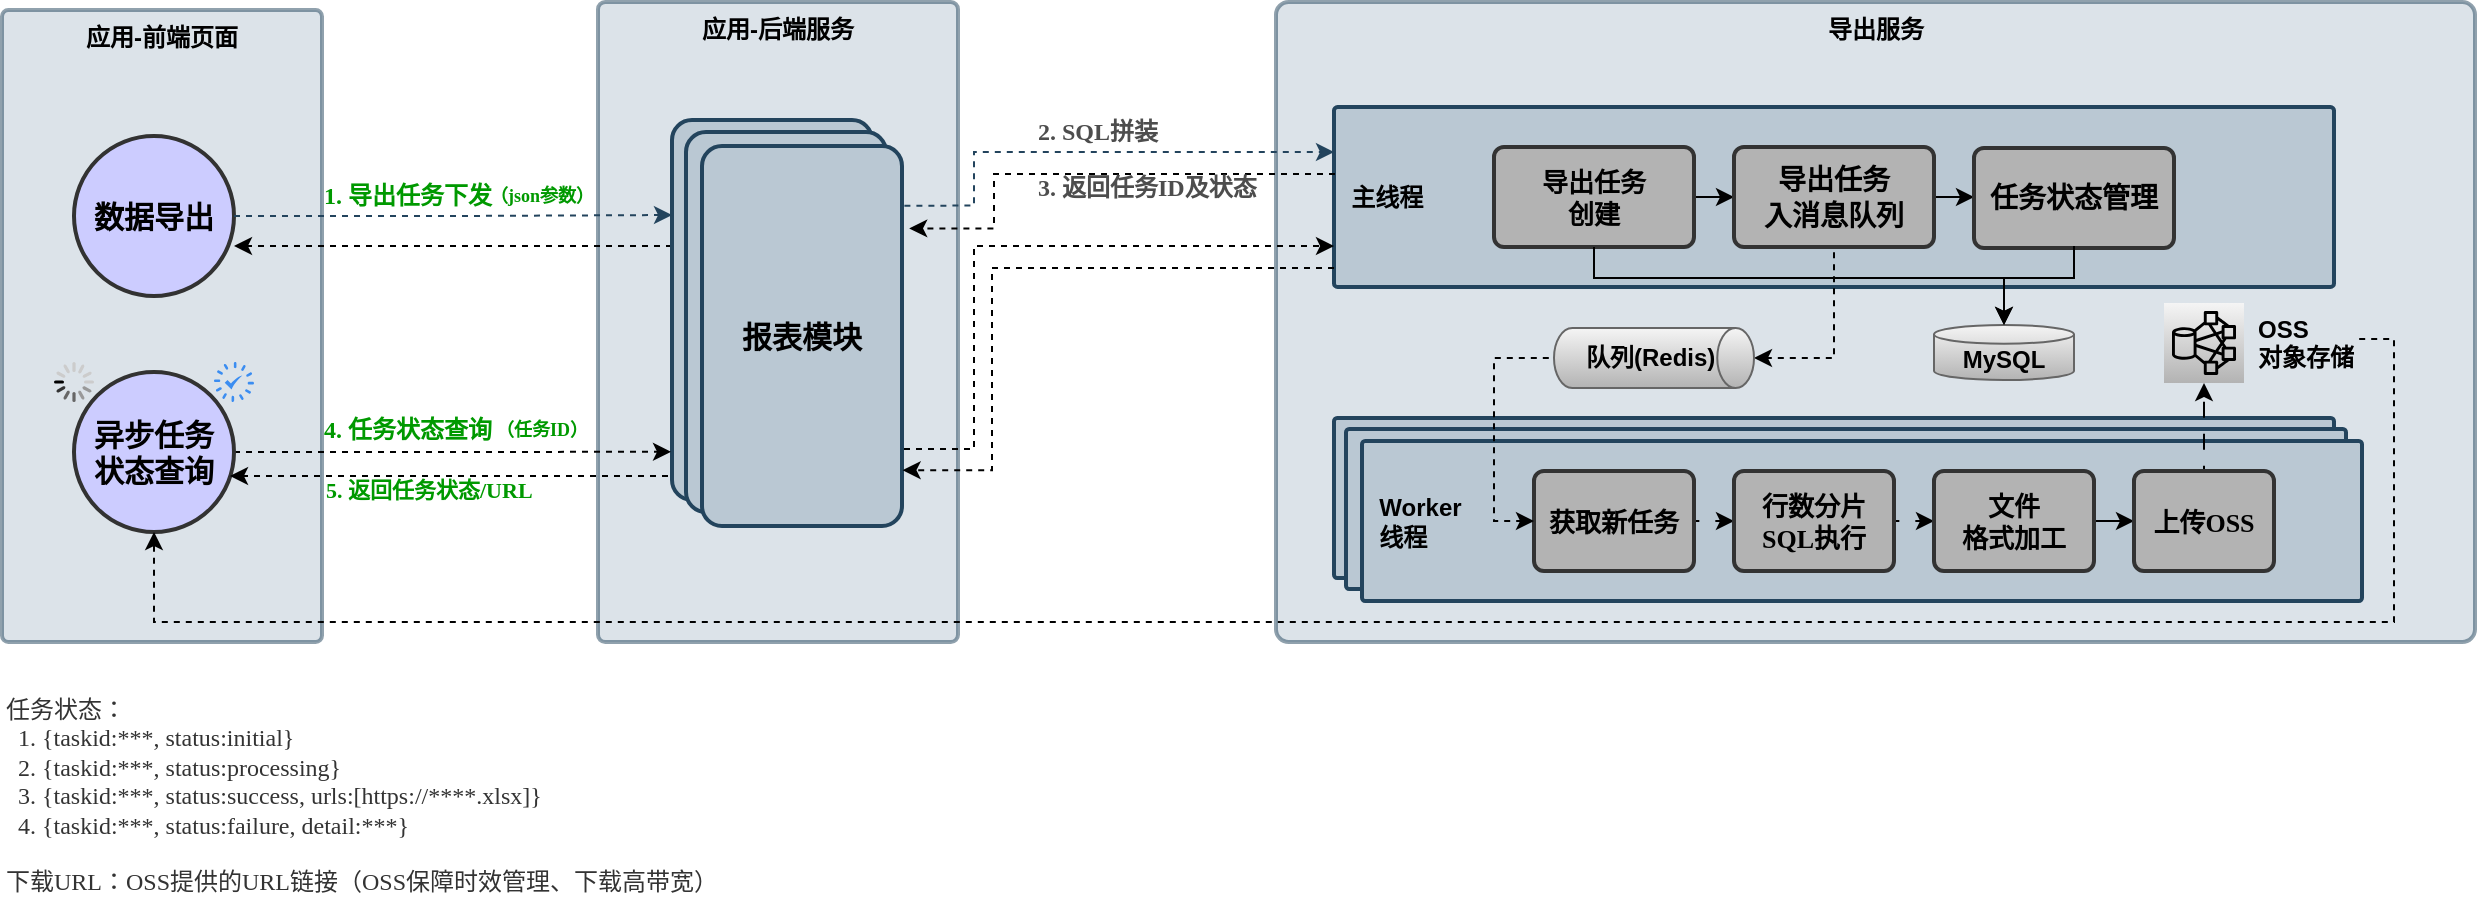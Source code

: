<mxfile version="24.0.7" type="github">
  <diagram name="第 1 页" id="qsiuYKhyRjd-s1uedurH">
    <mxGraphModel dx="1949" dy="901" grid="1" gridSize="10" guides="1" tooltips="1" connect="1" arrows="1" fold="1" page="1" pageScale="1" pageWidth="827" pageHeight="1169" math="0" shadow="0">
      <root>
        <mxCell id="0" />
        <mxCell id="1" parent="0" />
        <mxCell id="lXookmY2O8MRigkkrXoY-1" value="导出服务" style="rounded=1;whiteSpace=wrap;html=1;strokeColor=#23445d;strokeWidth=2;fillColor=#bac8d3;arcSize=2;movable=1;resizable=1;rotatable=1;deletable=1;editable=1;connectable=1;opacity=50;verticalAlign=top;fontStyle=1" vertex="1" parent="1">
          <mxGeometry x="677" y="240" width="599.5" height="320" as="geometry" />
        </mxCell>
        <mxCell id="lXookmY2O8MRigkkrXoY-2" value="&amp;nbsp; 主线程" style="rounded=1;whiteSpace=wrap;html=1;strokeColor=#23445d;strokeWidth=2;fillColor=#bac8d3;arcSize=2;movable=1;resizable=1;rotatable=1;deletable=1;editable=1;connectable=1;align=left;fontStyle=1" vertex="1" parent="1">
          <mxGeometry x="706" y="292.5" width="500" height="90" as="geometry" />
        </mxCell>
        <mxCell id="lXookmY2O8MRigkkrXoY-3" value="应用-前端页面" style="rounded=1;whiteSpace=wrap;html=1;strokeColor=#23445d;strokeWidth=2;fillColor=#bac8d3;arcSize=2;movable=1;resizable=1;rotatable=1;deletable=1;editable=1;connectable=1;opacity=50;verticalAlign=top;fontStyle=1" vertex="1" parent="1">
          <mxGeometry x="40" y="244" width="160" height="316" as="geometry" />
        </mxCell>
        <mxCell id="lXookmY2O8MRigkkrXoY-4" value="&lt;b&gt;数据导出&lt;/b&gt;" style="ellipse;whiteSpace=wrap;html=1;aspect=fixed;rounded=1;strokeColor=#323232;strokeWidth=2;fillColor=#ccccff;fontSize=15;" vertex="1" parent="1">
          <mxGeometry x="76" y="307" width="80" height="80" as="geometry" />
        </mxCell>
        <mxCell id="lXookmY2O8MRigkkrXoY-5" value="应用-后端服务" style="rounded=1;whiteSpace=wrap;html=1;strokeColor=#23445d;strokeWidth=2;fillColor=#bac8d3;arcSize=2;movable=1;resizable=1;rotatable=1;deletable=1;editable=1;connectable=1;opacity=50;verticalAlign=top;fontStyle=1" vertex="1" parent="1">
          <mxGeometry x="338" y="240" width="180" height="320" as="geometry" />
        </mxCell>
        <mxCell id="lXookmY2O8MRigkkrXoY-6" style="edgeStyle=orthogonalEdgeStyle;rounded=0;orthogonalLoop=1;jettySize=auto;html=1;exitX=1.002;exitY=0.136;exitDx=0;exitDy=0;strokeWidth=1;dashed=1;fillColor=#bac8d3;strokeColor=#23445d;exitPerimeter=0;entryX=0;entryY=0.25;entryDx=0;entryDy=0;" edge="1" parent="1" target="lXookmY2O8MRigkkrXoY-2">
          <mxGeometry relative="1" as="geometry">
            <mxPoint x="491.2" y="341.84" as="sourcePoint" />
            <mxPoint x="706" y="341.5" as="targetPoint" />
            <Array as="points">
              <mxPoint x="526" y="342" />
              <mxPoint x="526" y="315" />
            </Array>
          </mxGeometry>
        </mxCell>
        <mxCell id="lXookmY2O8MRigkkrXoY-7" style="edgeStyle=orthogonalEdgeStyle;rounded=0;orthogonalLoop=1;jettySize=auto;html=1;exitX=-0.01;exitY=0.4;exitDx=0;exitDy=0;exitPerimeter=0;dashed=1;" edge="1" parent="1">
          <mxGeometry relative="1" as="geometry">
            <mxPoint x="375" y="362.0" as="sourcePoint" />
            <mxPoint x="156" y="362" as="targetPoint" />
          </mxGeometry>
        </mxCell>
        <mxCell id="lXookmY2O8MRigkkrXoY-8" value="" style="rounded=1;whiteSpace=wrap;html=1;strokeColor=#23445d;strokeWidth=2;fillColor=#bac8d3;movable=1;resizable=1;rotatable=1;deletable=1;editable=1;connectable=1;arcSize=10;fontSize=15;" vertex="1" parent="1">
          <mxGeometry x="375" y="299" width="100" height="190" as="geometry" />
        </mxCell>
        <mxCell id="lXookmY2O8MRigkkrXoY-9" value="&lt;font color=&quot;#009900&quot; face=&quot;Verdana&quot; style=&quot;font-size: 12px;&quot;&gt;&lt;span style=&quot;font-size: 12px;&quot;&gt;&lt;b style=&quot;font-size: 12px;&quot;&gt;1. 导出任务下发&lt;/b&gt;&lt;/span&gt;&lt;/font&gt;" style="text;html=1;fontSize=12;" vertex="1" parent="1">
          <mxGeometry x="199" y="322.5" width="70" height="30" as="geometry" />
        </mxCell>
        <mxCell id="lXookmY2O8MRigkkrXoY-10" value="&lt;font style=&quot;font-size: 12px;&quot; face=&quot;Verdana&quot;&gt;&lt;span style=&quot;font-size: 12px;&quot;&gt;&lt;b style=&quot;font-size: 12px;&quot;&gt;2. SQL拼装&lt;/b&gt;&lt;/span&gt;&lt;/font&gt;" style="text;html=1;fontSize=12;fontColor=#4D4D4D;" vertex="1" parent="1">
          <mxGeometry x="556" y="290.5" width="60" height="28.5" as="geometry" />
        </mxCell>
        <mxCell id="lXookmY2O8MRigkkrXoY-11" style="edgeStyle=orthogonalEdgeStyle;rounded=0;orthogonalLoop=1;jettySize=auto;html=1;exitX=1;exitY=0.5;exitDx=0;exitDy=0;entryX=0;entryY=0.5;entryDx=0;entryDy=0;" edge="1" parent="1" source="lXookmY2O8MRigkkrXoY-12" target="lXookmY2O8MRigkkrXoY-14">
          <mxGeometry relative="1" as="geometry" />
        </mxCell>
        <mxCell id="lXookmY2O8MRigkkrXoY-12" value="&lt;font style=&quot;font-size: 13px;&quot; face=&quot;Tahoma&quot;&gt;&lt;b style=&quot;font-size: 13px;&quot;&gt;导出任务&lt;/b&gt;&lt;/font&gt;&lt;div style=&quot;font-size: 13px;&quot;&gt;&lt;font style=&quot;font-size: 13px;&quot; face=&quot;Tahoma&quot;&gt;&lt;b style=&quot;font-size: 13px;&quot;&gt;创建&lt;/b&gt;&lt;/font&gt;&lt;/div&gt;" style="rounded=1;whiteSpace=wrap;html=1;strokeColor=#333333;strokeWidth=2;fillColor=#B3B3B3;movable=1;resizable=1;rotatable=1;deletable=1;editable=1;connectable=1;arcSize=10;fontSize=13;" vertex="1" parent="1">
          <mxGeometry x="786" y="312.5" width="100" height="50" as="geometry" />
        </mxCell>
        <mxCell id="lXookmY2O8MRigkkrXoY-13" style="edgeStyle=orthogonalEdgeStyle;rounded=0;orthogonalLoop=1;jettySize=auto;html=1;exitX=1;exitY=0.5;exitDx=0;exitDy=0;entryX=0;entryY=0.5;entryDx=0;entryDy=0;" edge="1" parent="1" source="lXookmY2O8MRigkkrXoY-14" target="lXookmY2O8MRigkkrXoY-27">
          <mxGeometry relative="1" as="geometry" />
        </mxCell>
        <mxCell id="lXookmY2O8MRigkkrXoY-14" value="&lt;font face=&quot;Tahoma&quot; style=&quot;font-size: 14px;&quot;&gt;&lt;b style=&quot;font-size: 14px;&quot;&gt;导出任务&lt;/b&gt;&lt;/font&gt;&lt;div style=&quot;font-size: 14px;&quot;&gt;&lt;font face=&quot;Tahoma&quot; style=&quot;font-size: 14px;&quot;&gt;&lt;b style=&quot;font-size: 14px;&quot;&gt;入消息队列&lt;/b&gt;&lt;/font&gt;&lt;/div&gt;" style="rounded=1;whiteSpace=wrap;html=1;strokeColor=#333333;strokeWidth=2;fillColor=#B3B3B3;movable=1;resizable=1;rotatable=1;deletable=1;editable=1;connectable=1;arcSize=10;fontSize=14;" vertex="1" parent="1">
          <mxGeometry x="906" y="312.5" width="100" height="50" as="geometry" />
        </mxCell>
        <mxCell id="lXookmY2O8MRigkkrXoY-15" value="" style="rounded=1;whiteSpace=wrap;html=1;strokeColor=#23445d;strokeWidth=2;fillColor=#bac8d3;arcSize=2;movable=1;resizable=1;rotatable=1;deletable=1;editable=1;connectable=1;align=left;fontStyle=1" vertex="1" parent="1">
          <mxGeometry x="706" y="448" width="500" height="80" as="geometry" />
        </mxCell>
        <mxCell id="lXookmY2O8MRigkkrXoY-16" value="" style="rounded=1;whiteSpace=wrap;html=1;strokeColor=#23445d;strokeWidth=2;fillColor=#bac8d3;arcSize=2;movable=1;resizable=1;rotatable=1;deletable=1;editable=1;connectable=1;align=left;fontStyle=1" vertex="1" parent="1">
          <mxGeometry x="712" y="453.5" width="500" height="80" as="geometry" />
        </mxCell>
        <mxCell id="lXookmY2O8MRigkkrXoY-17" value="&amp;nbsp; Worker&amp;nbsp;&lt;div&gt;&amp;nbsp; 线程&lt;/div&gt;" style="rounded=1;whiteSpace=wrap;html=1;strokeColor=#23445d;strokeWidth=2;fillColor=#bac8d3;arcSize=2;movable=1;resizable=1;rotatable=1;deletable=1;editable=1;connectable=1;align=left;fontStyle=1" vertex="1" parent="1">
          <mxGeometry x="720" y="459.5" width="500" height="80" as="geometry" />
        </mxCell>
        <mxCell id="lXookmY2O8MRigkkrXoY-18" style="edgeStyle=orthogonalEdgeStyle;rounded=0;orthogonalLoop=1;jettySize=auto;html=1;exitX=0.5;exitY=1;exitDx=0;exitDy=0;entryX=1;entryY=0.5;entryDx=0;entryDy=0;entryPerimeter=0;flowAnimation=1;dashed=1;" edge="1" parent="1" source="lXookmY2O8MRigkkrXoY-14" target="lXookmY2O8MRigkkrXoY-37">
          <mxGeometry relative="1" as="geometry" />
        </mxCell>
        <mxCell id="lXookmY2O8MRigkkrXoY-19" style="edgeStyle=orthogonalEdgeStyle;rounded=0;orthogonalLoop=1;jettySize=auto;html=1;exitX=1;exitY=0.5;exitDx=0;exitDy=0;entryX=0;entryY=0.5;entryDx=0;entryDy=0;flowAnimation=1;" edge="1" parent="1" source="lXookmY2O8MRigkkrXoY-20" target="lXookmY2O8MRigkkrXoY-22">
          <mxGeometry relative="1" as="geometry" />
        </mxCell>
        <mxCell id="lXookmY2O8MRigkkrXoY-20" value="&lt;b style=&quot;font-size: 13px;&quot;&gt;&lt;font face=&quot;Tahoma&quot; style=&quot;font-size: 13px;&quot;&gt;获取新任务&lt;/font&gt;&lt;/b&gt;" style="rounded=1;whiteSpace=wrap;html=1;strokeColor=#333333;strokeWidth=2;fillColor=#B3B3B3;movable=1;resizable=1;rotatable=1;deletable=1;editable=1;connectable=1;arcSize=10;fontSize=13;" vertex="1" parent="1">
          <mxGeometry x="806" y="474.5" width="80" height="50" as="geometry" />
        </mxCell>
        <mxCell id="lXookmY2O8MRigkkrXoY-21" style="edgeStyle=orthogonalEdgeStyle;rounded=0;orthogonalLoop=1;jettySize=auto;html=1;exitX=1;exitY=0.5;exitDx=0;exitDy=0;entryX=0;entryY=0.5;entryDx=0;entryDy=0;flowAnimation=1;" edge="1" parent="1" source="lXookmY2O8MRigkkrXoY-22" target="lXookmY2O8MRigkkrXoY-24">
          <mxGeometry relative="1" as="geometry" />
        </mxCell>
        <mxCell id="lXookmY2O8MRigkkrXoY-22" value="&lt;b style=&quot;font-size: 13px;&quot;&gt;&lt;font style=&quot;font-size: 13px;&quot; face=&quot;Tahoma&quot;&gt;行数分片&lt;/font&gt;&lt;/b&gt;&lt;b style=&quot;font-size: 13px;&quot;&gt;&lt;font face=&quot;Tahoma&quot; style=&quot;font-size: 13px;&quot;&gt;SQL执行&lt;/font&gt;&lt;/b&gt;" style="rounded=1;whiteSpace=wrap;html=1;strokeColor=#333333;strokeWidth=2;fillColor=#B3B3B3;movable=1;resizable=1;rotatable=1;deletable=1;editable=1;connectable=1;arcSize=10;fontSize=13;" vertex="1" parent="1">
          <mxGeometry x="906" y="474.5" width="80" height="50" as="geometry" />
        </mxCell>
        <mxCell id="lXookmY2O8MRigkkrXoY-23" style="edgeStyle=orthogonalEdgeStyle;rounded=0;orthogonalLoop=1;jettySize=auto;html=1;exitX=1;exitY=0.5;exitDx=0;exitDy=0;flowAnimation=1;" edge="1" parent="1" source="lXookmY2O8MRigkkrXoY-24" target="lXookmY2O8MRigkkrXoY-26">
          <mxGeometry relative="1" as="geometry" />
        </mxCell>
        <mxCell id="lXookmY2O8MRigkkrXoY-24" value="&lt;b style=&quot;font-size: 13px;&quot;&gt;&lt;font face=&quot;Tahoma&quot; style=&quot;font-size: 13px;&quot;&gt;文件&lt;/font&gt;&lt;/b&gt;&lt;div style=&quot;font-size: 13px;&quot;&gt;&lt;b style=&quot;background-color: initial; font-size: 13px;&quot;&gt;&lt;font style=&quot;font-size: 13px;&quot; face=&quot;Tahoma&quot;&gt;格式&lt;/font&gt;&lt;/b&gt;&lt;b style=&quot;background-color: initial; font-size: 13px;&quot;&gt;&lt;font style=&quot;font-size: 13px;&quot; face=&quot;Tahoma&quot;&gt;加工&lt;/font&gt;&lt;/b&gt;&lt;/div&gt;" style="rounded=1;whiteSpace=wrap;html=1;strokeColor=#333333;strokeWidth=2;fillColor=#B3B3B3;movable=1;resizable=1;rotatable=1;deletable=1;editable=1;connectable=1;arcSize=10;fontSize=13;" vertex="1" parent="1">
          <mxGeometry x="1006" y="474.5" width="80" height="50" as="geometry" />
        </mxCell>
        <mxCell id="lXookmY2O8MRigkkrXoY-25" style="edgeStyle=orthogonalEdgeStyle;rounded=0;orthogonalLoop=1;jettySize=auto;html=1;exitX=0.5;exitY=0;exitDx=0;exitDy=0;flowAnimation=1;" edge="1" parent="1" source="lXookmY2O8MRigkkrXoY-26" target="lXookmY2O8MRigkkrXoY-50">
          <mxGeometry relative="1" as="geometry" />
        </mxCell>
        <mxCell id="lXookmY2O8MRigkkrXoY-26" value="&lt;font style=&quot;font-size: 13px;&quot; face=&quot;Tahoma&quot;&gt;&lt;b style=&quot;font-size: 13px;&quot;&gt;上传OSS&lt;/b&gt;&lt;/font&gt;" style="rounded=1;whiteSpace=wrap;html=1;strokeColor=#333333;strokeWidth=2;fillColor=#B3B3B3;movable=1;resizable=1;rotatable=1;deletable=1;editable=1;connectable=1;arcSize=10;fontSize=13;" vertex="1" parent="1">
          <mxGeometry x="1106" y="474.5" width="70" height="50" as="geometry" />
        </mxCell>
        <mxCell id="lXookmY2O8MRigkkrXoY-27" value="&lt;font size=&quot;1&quot; face=&quot;Tahoma&quot;&gt;&lt;b style=&quot;font-size: 14px;&quot;&gt;任务状态管理&lt;/b&gt;&lt;/font&gt;" style="rounded=1;whiteSpace=wrap;html=1;strokeColor=#333333;strokeWidth=2;fillColor=#B3B3B3;movable=1;resizable=1;rotatable=1;deletable=1;editable=1;connectable=1;arcSize=10;fontSize=15;" vertex="1" parent="1">
          <mxGeometry x="1026" y="313" width="100" height="50" as="geometry" />
        </mxCell>
        <mxCell id="lXookmY2O8MRigkkrXoY-28" style="edgeStyle=orthogonalEdgeStyle;rounded=0;orthogonalLoop=1;jettySize=auto;html=1;exitX=1;exitY=0.5;exitDx=0;exitDy=0;entryX=-0.005;entryY=0.873;entryDx=0;entryDy=0;dashed=1;entryPerimeter=0;" edge="1" parent="1" source="lXookmY2O8MRigkkrXoY-29" target="lXookmY2O8MRigkkrXoY-8">
          <mxGeometry relative="1" as="geometry" />
        </mxCell>
        <mxCell id="lXookmY2O8MRigkkrXoY-29" value="&lt;b&gt;异步&lt;/b&gt;&lt;b&gt;任务&lt;/b&gt;&lt;div&gt;&lt;b&gt;状态&lt;/b&gt;&lt;b style=&quot;background-color: initial;&quot;&gt;查询&lt;/b&gt;&lt;/div&gt;" style="ellipse;whiteSpace=wrap;html=1;aspect=fixed;rounded=1;strokeColor=#323232;strokeWidth=2;fillColor=#ccccff;fontSize=15;" vertex="1" parent="1">
          <mxGeometry x="76" y="425" width="80" height="80" as="geometry" />
        </mxCell>
        <mxCell id="lXookmY2O8MRigkkrXoY-30" value="&lt;font color=&quot;#009900&quot; face=&quot;Verdana&quot; style=&quot;font-size: 12px;&quot;&gt;&lt;span style=&quot;font-size: 12px;&quot;&gt;&lt;b style=&quot;font-size: 12px;&quot;&gt;4. 任务状态查询&lt;/b&gt;&lt;/span&gt;&lt;/font&gt;" style="text;html=1;fontSize=12;" vertex="1" parent="1">
          <mxGeometry x="199" y="440" width="70" height="30" as="geometry" />
        </mxCell>
        <mxCell id="lXookmY2O8MRigkkrXoY-31" value="&lt;b style=&quot;color: rgb(0, 153, 0); font-family: Verdana; font-size: 9px; font-style: normal; font-variant-ligatures: normal; font-variant-caps: normal; letter-spacing: normal; orphans: 2; text-align: left; text-indent: 0px; text-transform: none; widows: 2; word-spacing: 0px; -webkit-text-stroke-width: 0px; white-space: nowrap; text-decoration-thickness: initial; text-decoration-style: initial; text-decoration-color: initial;&quot;&gt;（json参数）&lt;/b&gt;" style="text;whiteSpace=wrap;html=1;fontSize=9;" vertex="1" parent="1">
          <mxGeometry x="282" y="325" width="60" height="26.5" as="geometry" />
        </mxCell>
        <mxCell id="lXookmY2O8MRigkkrXoY-32" value="" style="rounded=1;whiteSpace=wrap;html=1;strokeColor=#23445d;strokeWidth=2;fillColor=#bac8d3;movable=1;resizable=1;rotatable=1;deletable=1;editable=1;connectable=1;arcSize=10;fontSize=15;" vertex="1" parent="1">
          <mxGeometry x="382" y="305" width="100" height="190" as="geometry" />
        </mxCell>
        <mxCell id="lXookmY2O8MRigkkrXoY-33" value="&lt;font face=&quot;Tahoma&quot;&gt;&lt;b&gt;报表模块&lt;/b&gt;&lt;/font&gt;" style="rounded=1;whiteSpace=wrap;html=1;strokeColor=#23445d;strokeWidth=2;fillColor=#bac8d3;movable=1;resizable=1;rotatable=1;deletable=1;editable=1;connectable=1;arcSize=10;fontSize=15;" vertex="1" parent="1">
          <mxGeometry x="390" y="312" width="100" height="190" as="geometry" />
        </mxCell>
        <mxCell id="lXookmY2O8MRigkkrXoY-34" style="edgeStyle=orthogonalEdgeStyle;rounded=0;orthogonalLoop=1;jettySize=auto;html=1;exitX=0.001;exitY=0.372;exitDx=0;exitDy=0;entryX=1.026;entryY=0.201;entryDx=0;entryDy=0;entryPerimeter=0;dashed=1;exitPerimeter=0;" edge="1" parent="1" source="lXookmY2O8MRigkkrXoY-2">
          <mxGeometry relative="1" as="geometry">
            <mxPoint x="705.5" y="353.73" as="sourcePoint" />
            <mxPoint x="493.6" y="353.19" as="targetPoint" />
            <Array as="points">
              <mxPoint x="536" y="326" />
              <mxPoint x="536" y="353" />
            </Array>
          </mxGeometry>
        </mxCell>
        <mxCell id="lXookmY2O8MRigkkrXoY-35" value="&lt;font style=&quot;font-size: 12px;&quot; face=&quot;Verdana&quot;&gt;&lt;span style=&quot;font-size: 12px;&quot;&gt;&lt;span style=&quot;font-size: 12px;&quot;&gt;3. 返回任务ID及状态&lt;/span&gt;&lt;/span&gt;&lt;/font&gt;" style="text;html=1;fontSize=12;fontColor=#4D4D4D;fontStyle=1" vertex="1" parent="1">
          <mxGeometry x="556" y="319" width="109" height="21" as="geometry" />
        </mxCell>
        <mxCell id="lXookmY2O8MRigkkrXoY-36" style="edgeStyle=orthogonalEdgeStyle;rounded=0;orthogonalLoop=1;jettySize=auto;html=1;exitX=0;exitY=0.5;exitDx=0;exitDy=0;exitPerimeter=0;entryX=0;entryY=0.5;entryDx=0;entryDy=0;flowAnimation=1;dashed=1;" edge="1" parent="1" source="lXookmY2O8MRigkkrXoY-37" target="lXookmY2O8MRigkkrXoY-20">
          <mxGeometry relative="1" as="geometry" />
        </mxCell>
        <mxCell id="lXookmY2O8MRigkkrXoY-37" value="&lt;b&gt;队列(&lt;/b&gt;&lt;b&gt;Redis)&amp;nbsp;&lt;/b&gt;" style="strokeWidth=1;html=1;shape=mxgraph.flowchart.direct_data;whiteSpace=wrap;fillColor=#f5f5f5;gradientColor=#b3b3b3;strokeColor=#666666;" vertex="1" parent="1">
          <mxGeometry x="816" y="403" width="100" height="30" as="geometry" />
        </mxCell>
        <mxCell id="lXookmY2O8MRigkkrXoY-38" value="MySQL" style="shape=cylinder3;whiteSpace=wrap;html=1;boundedLbl=1;backgroundOutline=1;size=4.686;fillColor=#f5f5f5;gradientColor=#b3b3b3;strokeColor=#666666;fontStyle=1" vertex="1" parent="1">
          <mxGeometry x="1006" y="401.5" width="70" height="27.5" as="geometry" />
        </mxCell>
        <mxCell id="lXookmY2O8MRigkkrXoY-39" style="edgeStyle=orthogonalEdgeStyle;rounded=0;orthogonalLoop=1;jettySize=auto;html=1;exitX=0.5;exitY=1;exitDx=0;exitDy=0;entryX=0.5;entryY=0;entryDx=0;entryDy=0;entryPerimeter=0;flowAnimation=0;" edge="1" parent="1" source="lXookmY2O8MRigkkrXoY-12" target="lXookmY2O8MRigkkrXoY-38">
          <mxGeometry relative="1" as="geometry">
            <Array as="points">
              <mxPoint x="836" y="378" />
              <mxPoint x="1041" y="378" />
            </Array>
          </mxGeometry>
        </mxCell>
        <mxCell id="lXookmY2O8MRigkkrXoY-40" style="edgeStyle=orthogonalEdgeStyle;rounded=0;orthogonalLoop=1;jettySize=auto;html=1;exitX=0.5;exitY=1;exitDx=0;exitDy=0;entryX=0.5;entryY=0;entryDx=0;entryDy=0;entryPerimeter=0;flowAnimation=0;" edge="1" parent="1" target="lXookmY2O8MRigkkrXoY-38">
          <mxGeometry relative="1" as="geometry">
            <mxPoint x="1076" y="362" as="sourcePoint" />
            <mxPoint x="1041" y="396.5" as="targetPoint" />
            <Array as="points">
              <mxPoint x="1076" y="378" />
              <mxPoint x="1041" y="378" />
            </Array>
          </mxGeometry>
        </mxCell>
        <mxCell id="lXookmY2O8MRigkkrXoY-41" style="edgeStyle=orthogonalEdgeStyle;rounded=0;orthogonalLoop=1;jettySize=auto;html=1;exitX=1;exitY=0.5;exitDx=0;exitDy=0;entryX=0.5;entryY=1;entryDx=0;entryDy=0;dashed=1;flowAnimation=1;" edge="1" parent="1" source="lXookmY2O8MRigkkrXoY-42" target="lXookmY2O8MRigkkrXoY-29">
          <mxGeometry relative="1" as="geometry">
            <Array as="points">
              <mxPoint x="1236" y="409" />
              <mxPoint x="1236" y="550" />
              <mxPoint x="116" y="550" />
            </Array>
          </mxGeometry>
        </mxCell>
        <mxCell id="lXookmY2O8MRigkkrXoY-42" value="&lt;span style=&quot;color: rgb(0, 0, 0); font-family: Helvetica; font-size: 12px; font-style: normal; font-variant-ligatures: normal; font-variant-caps: normal; letter-spacing: normal; orphans: 2; text-indent: 0px; text-transform: none; widows: 2; word-spacing: 0px; -webkit-text-stroke-width: 0px; white-space: nowrap; text-decoration-thickness: initial; text-decoration-style: initial; text-decoration-color: initial; float: none; display: inline !important;&quot;&gt;OSS&lt;/span&gt;&lt;div style=&quot;color: rgb(0, 0, 0); font-family: Helvetica; font-size: 12px; font-style: normal; font-variant-ligatures: normal; font-variant-caps: normal; letter-spacing: normal; orphans: 2; text-indent: 0px; text-transform: none; widows: 2; word-spacing: 0px; -webkit-text-stroke-width: 0px; white-space: nowrap; text-decoration-thickness: initial; text-decoration-style: initial; text-decoration-color: initial;&quot;&gt;对象&lt;span style=&quot;background-color: initial;&quot;&gt;存储&lt;/span&gt;&lt;/div&gt;" style="text;whiteSpace=wrap;html=1;align=left;fontStyle=1" vertex="1" parent="1">
          <mxGeometry x="1166" y="390" width="50" height="37" as="geometry" />
        </mxCell>
        <mxCell id="lXookmY2O8MRigkkrXoY-43" style="edgeStyle=orthogonalEdgeStyle;rounded=0;orthogonalLoop=1;jettySize=auto;html=1;exitX=1;exitY=0.5;exitDx=0;exitDy=0;strokeWidth=1;fillColor=#bac8d3;strokeColor=#23445d;dashed=1;entryX=0;entryY=0.25;entryDx=0;entryDy=0;" edge="1" parent="1" source="lXookmY2O8MRigkkrXoY-4" target="lXookmY2O8MRigkkrXoY-8">
          <mxGeometry relative="1" as="geometry" />
        </mxCell>
        <mxCell id="lXookmY2O8MRigkkrXoY-44" value="&lt;b style=&quot;text-wrap: nowrap; color: rgb(0, 153, 0); font-family: Verdana;&quot;&gt;（任务ID）&lt;/b&gt;" style="text;whiteSpace=wrap;html=1;fontSize=9;" vertex="1" parent="1">
          <mxGeometry x="285" y="441.75" width="44" height="26.5" as="geometry" />
        </mxCell>
        <mxCell id="lXookmY2O8MRigkkrXoY-45" style="edgeStyle=orthogonalEdgeStyle;rounded=0;orthogonalLoop=1;jettySize=auto;html=1;exitX=1;exitY=0.75;exitDx=0;exitDy=0;dashed=1;entryX=0;entryY=0.75;entryDx=0;entryDy=0;" edge="1" parent="1">
          <mxGeometry relative="1" as="geometry">
            <mxPoint x="491" y="463.5" as="sourcePoint" />
            <mxPoint x="706" y="362" as="targetPoint" />
            <Array as="points">
              <mxPoint x="526" y="464" />
              <mxPoint x="526" y="362" />
            </Array>
          </mxGeometry>
        </mxCell>
        <mxCell id="lXookmY2O8MRigkkrXoY-46" style="edgeStyle=orthogonalEdgeStyle;rounded=0;orthogonalLoop=1;jettySize=auto;html=1;exitX=0.001;exitY=0.372;exitDx=0;exitDy=0;entryX=1.013;entryY=0.853;entryDx=0;entryDy=0;entryPerimeter=0;dashed=1;exitPerimeter=0;" edge="1" parent="1">
          <mxGeometry relative="1" as="geometry">
            <mxPoint x="706" y="373" as="sourcePoint" />
            <mxPoint x="490.3" y="474.07" as="targetPoint" />
            <Array as="points">
              <mxPoint x="535" y="373" />
              <mxPoint x="535" y="474" />
            </Array>
          </mxGeometry>
        </mxCell>
        <mxCell id="lXookmY2O8MRigkkrXoY-47" style="edgeStyle=orthogonalEdgeStyle;rounded=0;orthogonalLoop=1;jettySize=auto;html=1;exitX=-0.01;exitY=0.4;exitDx=0;exitDy=0;exitPerimeter=0;dashed=1;" edge="1" parent="1">
          <mxGeometry relative="1" as="geometry">
            <mxPoint x="373" y="477.0" as="sourcePoint" />
            <mxPoint x="154" y="477" as="targetPoint" />
          </mxGeometry>
        </mxCell>
        <mxCell id="lXookmY2O8MRigkkrXoY-48" value="&lt;font color=&quot;#009900&quot; face=&quot;Verdana&quot; style=&quot;font-size: 11px;&quot;&gt;&lt;span style=&quot;font-size: 11px;&quot;&gt;&lt;span style=&quot;font-size: 11px;&quot;&gt;5. 返回任务状态/URL&lt;/span&gt;&lt;/span&gt;&lt;/font&gt;&lt;div style=&quot;font-size: 11px;&quot;&gt;&lt;br style=&quot;font-size: 11px;&quot;&gt;&lt;/div&gt;" style="text;html=1;fontSize=11;fontStyle=1" vertex="1" parent="1">
          <mxGeometry x="200" y="471" width="126" height="30" as="geometry" />
        </mxCell>
        <mxCell id="lXookmY2O8MRigkkrXoY-49" value="&lt;div style=&quot;font-family: Helvetica; font-size: 12px; font-style: normal; font-variant-ligatures: normal; font-variant-caps: normal; letter-spacing: normal; orphans: 2; text-align: left; text-indent: 0px; text-transform: none; widows: 2; word-spacing: 0px; -webkit-text-stroke-width: 0px; white-space: nowrap; text-decoration-thickness: initial; text-decoration-style: initial; text-decoration-color: initial;&quot;&gt;&lt;font face=&quot;Verdana&quot; style=&quot;&quot;&gt;&lt;span style=&quot;font-weight: normal;&quot;&gt;任务状态：&lt;/span&gt;&lt;/font&gt;&lt;/div&gt;&lt;div style=&quot;font-family: Helvetica; font-size: 12px; font-style: normal; font-variant-ligatures: normal; font-variant-caps: normal; letter-spacing: normal; orphans: 2; text-align: left; text-indent: 0px; text-transform: none; widows: 2; word-spacing: 0px; -webkit-text-stroke-width: 0px; white-space: nowrap; text-decoration-thickness: initial; text-decoration-style: initial; text-decoration-color: initial;&quot;&gt;&lt;font face=&quot;Verdana&quot; style=&quot;&quot;&gt;&lt;span style=&quot;font-weight: normal;&quot;&gt;&amp;nbsp; 1. {taskid:***, status:initial}&lt;/span&gt;&lt;/font&gt;&lt;/div&gt;&lt;div style=&quot;font-family: Helvetica; font-size: 12px; font-style: normal; font-variant-ligatures: normal; font-variant-caps: normal; letter-spacing: normal; orphans: 2; text-align: left; text-indent: 0px; text-transform: none; widows: 2; word-spacing: 0px; -webkit-text-stroke-width: 0px; white-space: nowrap; text-decoration-thickness: initial; text-decoration-style: initial; text-decoration-color: initial;&quot;&gt;&lt;font&gt;&lt;font face=&quot;Verdana&quot;&gt;&lt;span style=&quot;font-weight: normal;&quot;&gt;&amp;nbsp; 2. {&lt;/span&gt;&lt;/font&gt;&lt;span style=&quot;font-family: Verdana; font-weight: 400;&quot;&gt;task&lt;/span&gt;&lt;span style=&quot;font-family: Verdana; font-weight: 400;&quot;&gt;id:***,&lt;/span&gt;&lt;span style=&quot;font-family: Verdana; font-weight: 400;&quot;&gt;&amp;nbsp;&lt;/span&gt;&lt;span style=&quot;font-weight: normal; font-family: Verdana;&quot;&gt;status:processing}&lt;/span&gt;&lt;/font&gt;&lt;/div&gt;&lt;div style=&quot;font-family: Helvetica; font-size: 12px; font-style: normal; font-variant-ligatures: normal; font-variant-caps: normal; letter-spacing: normal; orphans: 2; text-align: left; text-indent: 0px; text-transform: none; widows: 2; word-spacing: 0px; -webkit-text-stroke-width: 0px; white-space: nowrap; text-decoration-thickness: initial; text-decoration-style: initial; text-decoration-color: initial;&quot;&gt;&lt;font&gt;&lt;font face=&quot;Verdana&quot;&gt;&lt;span style=&quot;font-weight: normal;&quot;&gt;&amp;nbsp; 3. {&lt;/span&gt;&lt;/font&gt;&lt;span style=&quot;font-family: Verdana; font-weight: 400;&quot;&gt;task&lt;/span&gt;&lt;span style=&quot;font-family: Verdana; font-weight: 400;&quot;&gt;id:***,&lt;/span&gt;&lt;span style=&quot;font-family: Verdana; font-weight: 400;&quot;&gt;&amp;nbsp;&lt;/span&gt;&lt;span style=&quot;font-weight: normal; font-family: Verdana;&quot;&gt;status:success, urls:[https://****.xlsx]}&lt;/span&gt;&lt;/font&gt;&lt;/div&gt;&lt;div style=&quot;font-family: Helvetica; font-size: 12px; font-style: normal; font-variant-ligatures: normal; font-variant-caps: normal; letter-spacing: normal; orphans: 2; text-align: left; text-indent: 0px; text-transform: none; widows: 2; word-spacing: 0px; -webkit-text-stroke-width: 0px; white-space: nowrap; text-decoration-thickness: initial; text-decoration-style: initial; text-decoration-color: initial;&quot;&gt;&lt;font&gt;&lt;font face=&quot;Verdana&quot;&gt;&lt;span style=&quot;font-weight: normal;&quot;&gt;&amp;nbsp; 4. {&lt;/span&gt;&lt;/font&gt;&lt;span style=&quot;font-family: Verdana; font-weight: 400;&quot;&gt;task&lt;/span&gt;&lt;span style=&quot;font-family: Verdana; font-weight: 400;&quot;&gt;id:***,&lt;/span&gt;&lt;span style=&quot;font-family: Verdana; font-weight: 400;&quot;&gt;&amp;nbsp;&lt;/span&gt;&lt;span style=&quot;font-weight: normal; font-family: Verdana;&quot;&gt;status:failure, detail:***}&lt;/span&gt;&lt;/font&gt;&lt;/div&gt;&lt;div style=&quot;font-family: Helvetica; font-size: 12px; font-style: normal; font-variant-ligatures: normal; font-variant-caps: normal; letter-spacing: normal; orphans: 2; text-align: left; text-indent: 0px; text-transform: none; widows: 2; word-spacing: 0px; -webkit-text-stroke-width: 0px; white-space: nowrap; text-decoration-thickness: initial; text-decoration-style: initial; text-decoration-color: initial;&quot;&gt;&lt;font&gt;&lt;span style=&quot;font-weight: normal; font-family: Verdana;&quot;&gt;&lt;br&gt;&lt;/span&gt;&lt;/font&gt;&lt;/div&gt;&lt;div style=&quot;font-family: Helvetica; font-size: 12px; font-style: normal; font-variant-ligatures: normal; font-variant-caps: normal; letter-spacing: normal; orphans: 2; text-align: left; text-indent: 0px; text-transform: none; widows: 2; word-spacing: 0px; -webkit-text-stroke-width: 0px; white-space: nowrap; text-decoration-thickness: initial; text-decoration-style: initial; text-decoration-color: initial;&quot;&gt;&lt;font&gt;&lt;span style=&quot;font-weight: normal; font-family: Verdana;&quot;&gt;下载URL：OSS提供的URL链接（OSS保障时效管理、下载高带宽）&lt;/span&gt;&lt;/font&gt;&lt;/div&gt;" style="text;whiteSpace=wrap;html=1;fontStyle=1;fillColor=none;fontColor=#333333;strokeColor=none;" vertex="1" parent="1">
          <mxGeometry x="40" y="580" width="370" height="120" as="geometry" />
        </mxCell>
        <mxCell id="lXookmY2O8MRigkkrXoY-50" value="" style="sketch=0;outlineConnect=0;gradientColor=#b3b3b3;strokeColor=none;fillColor=#f5f5f5;dashed=0;verticalLabelPosition=bottom;verticalAlign=top;align=center;html=1;fontSize=12;fontStyle=0;aspect=fixed;shape=mxgraph.aws4.resourceIcon;resIcon=mxgraph.aws4.hdfs_cluster;" vertex="1" parent="1">
          <mxGeometry x="1121" y="390.5" width="40" height="40" as="geometry" />
        </mxCell>
        <mxCell id="lXookmY2O8MRigkkrXoY-51" value="" style="sketch=0;html=1;aspect=fixed;strokeColor=none;shadow=0;fillColor=#3B8DF1;verticalAlign=top;labelPosition=center;verticalLabelPosition=bottom;shape=mxgraph.gcp2.loading" vertex="1" parent="1">
          <mxGeometry x="146" y="420" width="20" height="20" as="geometry" />
        </mxCell>
        <mxCell id="lXookmY2O8MRigkkrXoY-52" value="" style="html=1;verticalLabelPosition=bottom;labelBackgroundColor=#ffffff;verticalAlign=top;shadow=0;dashed=0;strokeWidth=2;shape=mxgraph.ios7.misc.loading_circle;fillColor=#008a00;fontColor=#ffffff;strokeColor=#005700;" vertex="1" parent="1">
          <mxGeometry x="66" y="420" width="20" height="20" as="geometry" />
        </mxCell>
      </root>
    </mxGraphModel>
  </diagram>
</mxfile>
